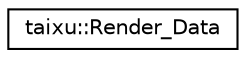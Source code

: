 digraph "Graphical Class Hierarchy"
{
 // LATEX_PDF_SIZE
  edge [fontname="Helvetica",fontsize="10",labelfontname="Helvetica",labelfontsize="10"];
  node [fontname="Helvetica",fontsize="10",shape=record];
  rankdir="LR";
  Node0 [label="taixu::Render_Data",height=0.2,width=0.4,color="black", fillcolor="white", style="filled",URL="$classtaixu_1_1Render__Data.html",tooltip=" "];
}
